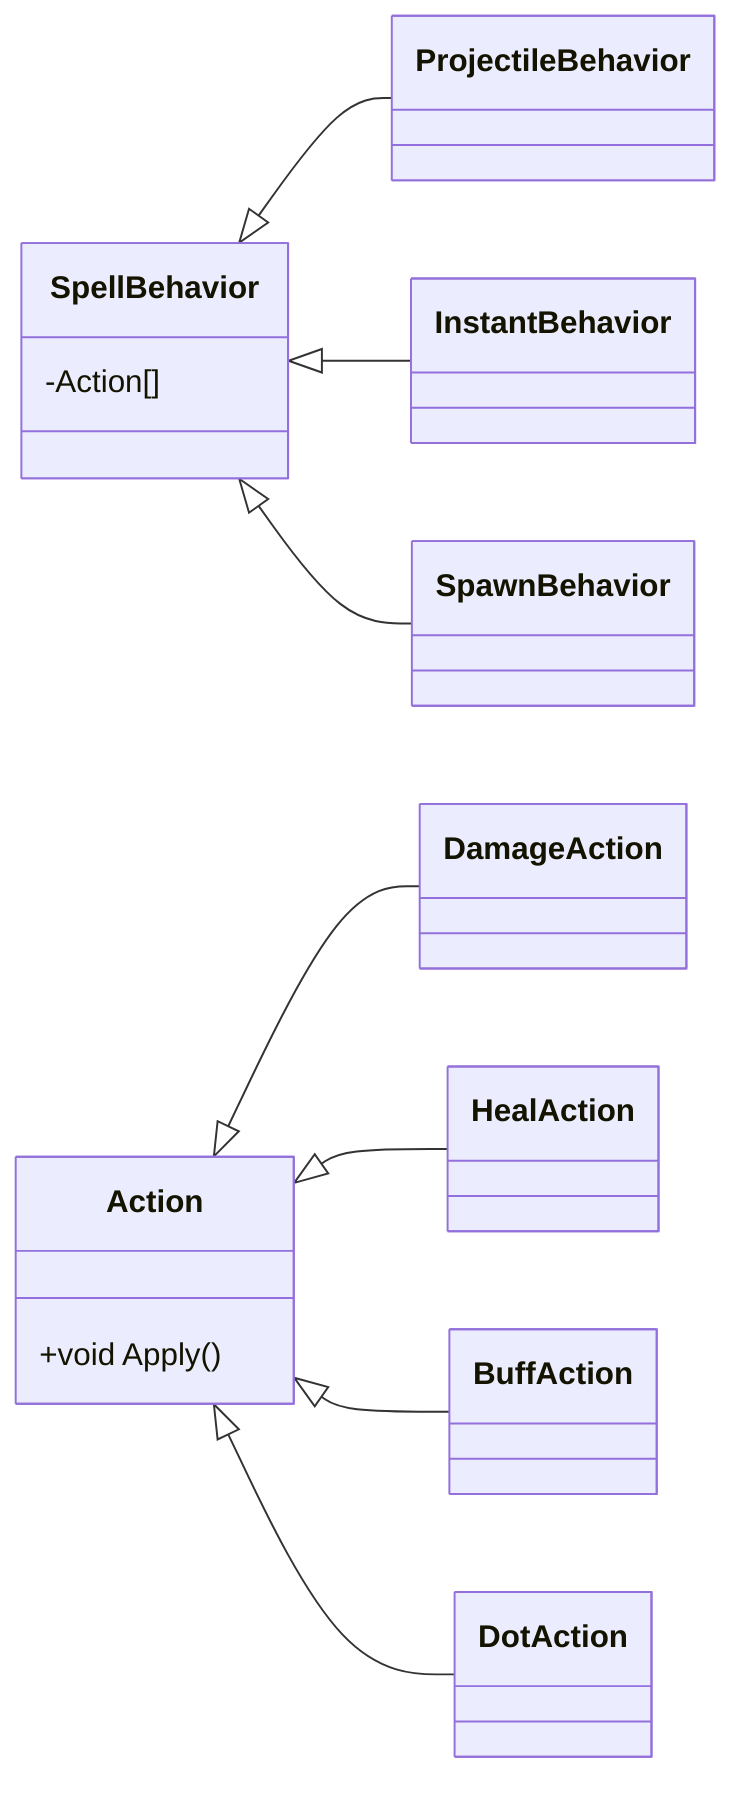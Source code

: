 ﻿classDiagram
    direction LR

    class SpellBehavior:::pink {
        -Action[]
    }

    SpellBehavior <|-- ProjectileBehavior
    SpellBehavior <|-- InstantBehavior
    SpellBehavior <|-- SpawnBehavior

    class Action {
        +void Apply()
    }

    Action <|-- DamageAction
    Action <|-- HealAction
    Action <|-- BuffAction
    Action <|-- DotAction